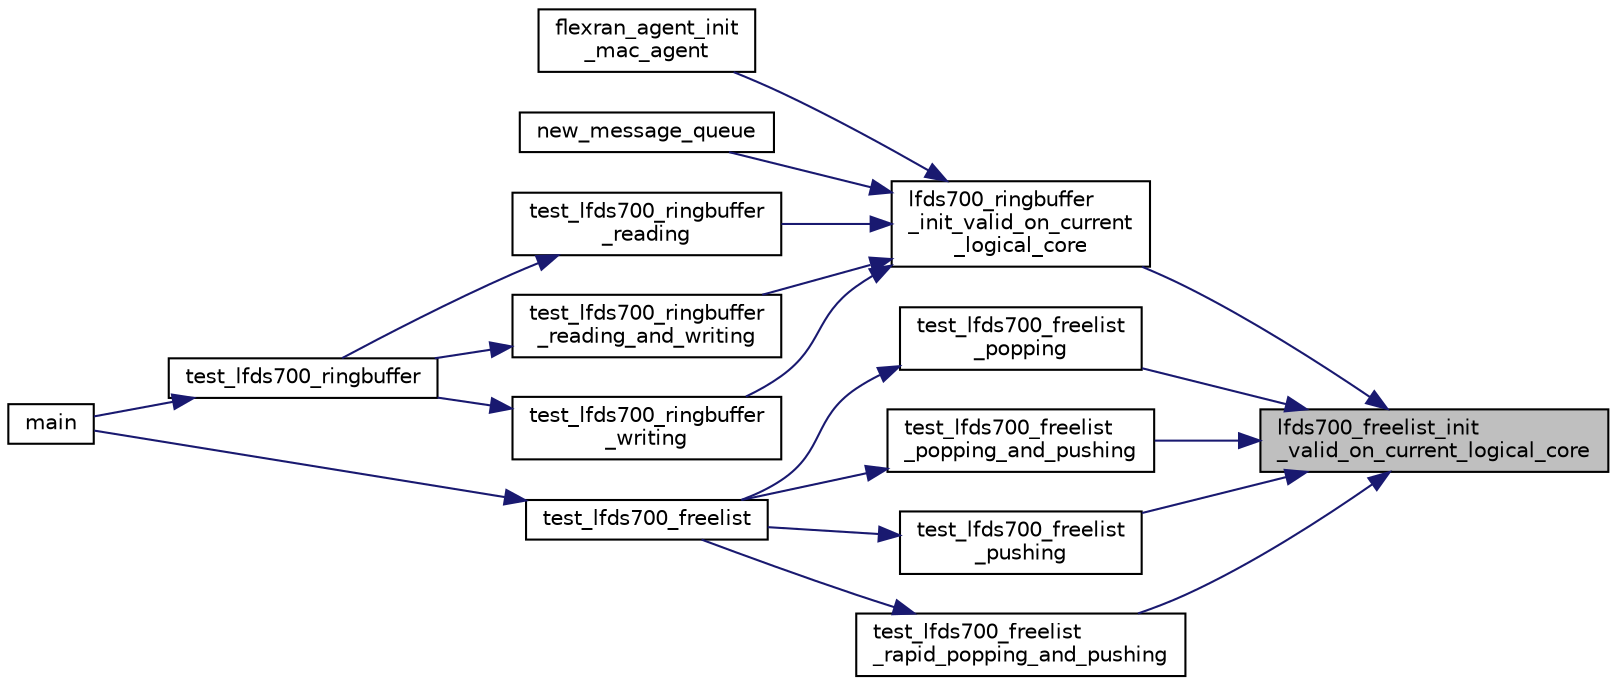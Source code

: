 digraph "lfds700_freelist_init_valid_on_current_logical_core"
{
 // LATEX_PDF_SIZE
  edge [fontname="Helvetica",fontsize="10",labelfontname="Helvetica",labelfontsize="10"];
  node [fontname="Helvetica",fontsize="10",shape=record];
  rankdir="RL";
  Node1 [label="lfds700_freelist_init\l_valid_on_current_logical_core",height=0.2,width=0.4,color="black", fillcolor="grey75", style="filled", fontcolor="black",tooltip=" "];
  Node1 -> Node2 [dir="back",color="midnightblue",fontsize="10",style="solid",fontname="Helvetica"];
  Node2 [label="lfds700_ringbuffer\l_init_valid_on_current\l_logical_core",height=0.2,width=0.4,color="black", fillcolor="white", style="filled",URL="$lfds700__ringbuffer__init_8c.html#ab5e1480d6c1b8846c0a1f3b21fd1b2de",tooltip=" "];
  Node2 -> Node3 [dir="back",color="midnightblue",fontsize="10",style="solid",fontname="Helvetica"];
  Node3 [label="flexran_agent_init\l_mac_agent",height=0.2,width=0.4,color="black", fillcolor="white", style="filled",URL="$flexran__agent__mac_8h.html#aad80966dd073eeaef24ccde4b600e599",tooltip=" "];
  Node2 -> Node4 [dir="back",color="midnightblue",fontsize="10",style="solid",fontname="Helvetica"];
  Node4 [label="new_message_queue",height=0.2,width=0.4,color="black", fillcolor="white", style="filled",URL="$ringbuffer__queue_8h.html#adc3bcd520309cc245f346865bf2d0773",tooltip=" "];
  Node2 -> Node5 [dir="back",color="midnightblue",fontsize="10",style="solid",fontname="Helvetica"];
  Node5 [label="test_lfds700_ringbuffer\l_reading",height=0.2,width=0.4,color="black", fillcolor="white", style="filled",URL="$test__lfds700__ringbuffer__reading_8c.html#a1f73c91d5a729d4f57ba0fd3d47a455b",tooltip=" "];
  Node5 -> Node6 [dir="back",color="midnightblue",fontsize="10",style="solid",fontname="Helvetica"];
  Node6 [label="test_lfds700_ringbuffer",height=0.2,width=0.4,color="black", fillcolor="white", style="filled",URL="$test__lfds700__ringbuffer_8c.html#a56f654cc3514aa7b71a1a0b6cf9e7a16",tooltip=" "];
  Node6 -> Node7 [dir="back",color="midnightblue",fontsize="10",style="solid",fontname="Helvetica"];
  Node7 [label="main",height=0.2,width=0.4,color="black", fillcolor="white", style="filled",URL="$UTIL_2LFDS_2liblfds7_80_80_2test_2src_2main_8c.html#a3c04138a5bfe5d72780bb7e82a18e627",tooltip=" "];
  Node2 -> Node8 [dir="back",color="midnightblue",fontsize="10",style="solid",fontname="Helvetica"];
  Node8 [label="test_lfds700_ringbuffer\l_reading_and_writing",height=0.2,width=0.4,color="black", fillcolor="white", style="filled",URL="$test__lfds700__ringbuffer__reading__and__writing_8c.html#a5bea244c67d9fdc1d2c619381b6ca1ef",tooltip=" "];
  Node8 -> Node6 [dir="back",color="midnightblue",fontsize="10",style="solid",fontname="Helvetica"];
  Node2 -> Node9 [dir="back",color="midnightblue",fontsize="10",style="solid",fontname="Helvetica"];
  Node9 [label="test_lfds700_ringbuffer\l_writing",height=0.2,width=0.4,color="black", fillcolor="white", style="filled",URL="$test__lfds700__ringbuffer__writing_8c.html#ac69e91648dea738f7d25fa04f368ce85",tooltip=" "];
  Node9 -> Node6 [dir="back",color="midnightblue",fontsize="10",style="solid",fontname="Helvetica"];
  Node1 -> Node10 [dir="back",color="midnightblue",fontsize="10",style="solid",fontname="Helvetica"];
  Node10 [label="test_lfds700_freelist\l_popping",height=0.2,width=0.4,color="black", fillcolor="white", style="filled",URL="$test__lfds700__freelist__popping_8c.html#a64274ac261202ca61cb074a848f295e7",tooltip=" "];
  Node10 -> Node11 [dir="back",color="midnightblue",fontsize="10",style="solid",fontname="Helvetica"];
  Node11 [label="test_lfds700_freelist",height=0.2,width=0.4,color="black", fillcolor="white", style="filled",URL="$test__lfds700__freelist_8c.html#a21180cd75a63a0ea84608e6c91284683",tooltip=" "];
  Node11 -> Node7 [dir="back",color="midnightblue",fontsize="10",style="solid",fontname="Helvetica"];
  Node1 -> Node12 [dir="back",color="midnightblue",fontsize="10",style="solid",fontname="Helvetica"];
  Node12 [label="test_lfds700_freelist\l_popping_and_pushing",height=0.2,width=0.4,color="black", fillcolor="white", style="filled",URL="$test__lfds700__freelist__popping__and__pushing_8c.html#ab922caf5cfa3c6c275d7f60550e10dad",tooltip=" "];
  Node12 -> Node11 [dir="back",color="midnightblue",fontsize="10",style="solid",fontname="Helvetica"];
  Node1 -> Node13 [dir="back",color="midnightblue",fontsize="10",style="solid",fontname="Helvetica"];
  Node13 [label="test_lfds700_freelist\l_pushing",height=0.2,width=0.4,color="black", fillcolor="white", style="filled",URL="$test__lfds700__freelist__pushing_8c.html#afc51767ebbbb60ed993e32f707fe3246",tooltip=" "];
  Node13 -> Node11 [dir="back",color="midnightblue",fontsize="10",style="solid",fontname="Helvetica"];
  Node1 -> Node14 [dir="back",color="midnightblue",fontsize="10",style="solid",fontname="Helvetica"];
  Node14 [label="test_lfds700_freelist\l_rapid_popping_and_pushing",height=0.2,width=0.4,color="black", fillcolor="white", style="filled",URL="$test__lfds700__freelist__rapid__popping__and__pushing_8c.html#a6369e3d858157d6695055cf1c5165853",tooltip=" "];
  Node14 -> Node11 [dir="back",color="midnightblue",fontsize="10",style="solid",fontname="Helvetica"];
}
